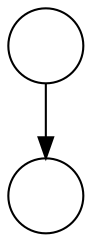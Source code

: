 digraph {
  node1369 [shape=circle label=" " color="black" fillcolor="white" style=filled]
  node1370 [shape=circle label=" " color="black" fillcolor="white" style=filled]
  node1369 -> node1370 [ color="black"]
}
